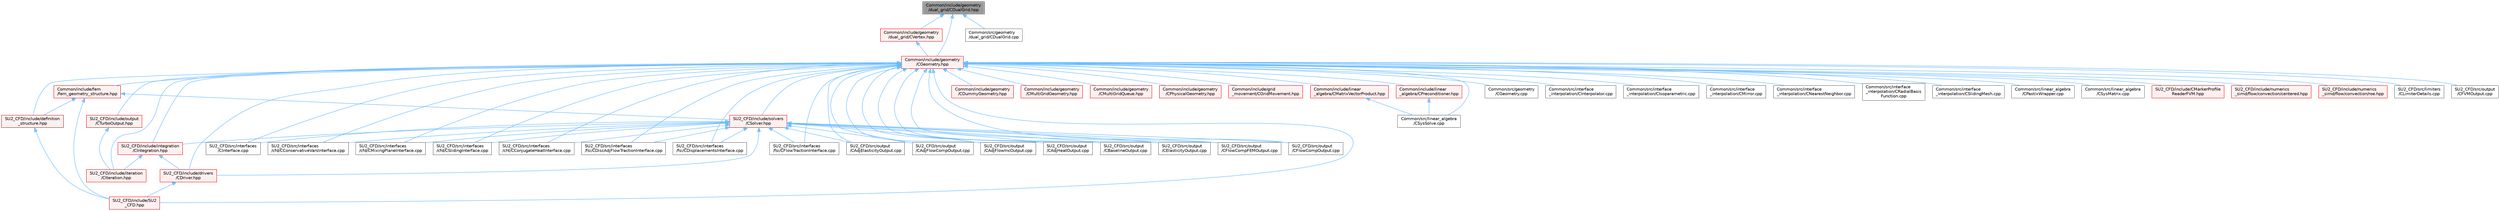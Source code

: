 digraph "Common/include/geometry/dual_grid/CDualGrid.hpp"
{
 // LATEX_PDF_SIZE
  bgcolor="transparent";
  edge [fontname=Helvetica,fontsize=10,labelfontname=Helvetica,labelfontsize=10];
  node [fontname=Helvetica,fontsize=10,shape=box,height=0.2,width=0.4];
  Node1 [id="Node000001",label="Common/include/geometry\l/dual_grid/CDualGrid.hpp",height=0.2,width=0.4,color="gray40", fillcolor="grey60", style="filled", fontcolor="black",tooltip="Headers of the main subroutines for doing the complete dual grid structure. The subroutines and funct..."];
  Node1 -> Node2 [id="edge1_Node000001_Node000002",dir="back",color="steelblue1",style="solid",tooltip=" "];
  Node2 [id="Node000002",label="Common/include/geometry\l/CGeometry.hpp",height=0.2,width=0.4,color="red", fillcolor="#FFF0F0", style="filled",URL="$CGeometry_8hpp.html",tooltip="Headers of the main subroutines for creating the geometrical structure. The subroutines and functions..."];
  Node2 -> Node3 [id="edge2_Node000002_Node000003",dir="back",color="steelblue1",style="solid",tooltip=" "];
  Node3 [id="Node000003",label="Common/include/fem\l/fem_geometry_structure.hpp",height=0.2,width=0.4,color="red", fillcolor="#FFF0F0", style="filled",URL="$fem__geometry__structure_8hpp.html",tooltip="Headers of the main subroutines for creating the geometrical structure for the FEM solver...."];
  Node3 -> Node7 [id="edge3_Node000003_Node000007",dir="back",color="steelblue1",style="solid",tooltip=" "];
  Node7 [id="Node000007",label="SU2_CFD/include/SU2\l_CFD.hpp",height=0.2,width=0.4,color="red", fillcolor="#FFF0F0", style="filled",URL="$SU2__CFD_8hpp.html",tooltip="Headers of the main subroutines of the code SU2_CFD. The subroutines and functions are in the SU2_CFD..."];
  Node3 -> Node9 [id="edge4_Node000003_Node000009",dir="back",color="steelblue1",style="solid",tooltip=" "];
  Node9 [id="Node000009",label="SU2_CFD/include/definition\l_structure.hpp",height=0.2,width=0.4,color="red", fillcolor="#FFF0F0", style="filled",URL="$definition__structure_8hpp.html",tooltip="Headers of the main subroutines used by SU2_CFD. The subroutines and functions are in the definition_..."];
  Node9 -> Node7 [id="edge5_Node000009_Node000007",dir="back",color="steelblue1",style="solid",tooltip=" "];
  Node3 -> Node14 [id="edge6_Node000003_Node000014",dir="back",color="steelblue1",style="solid",tooltip=" "];
  Node14 [id="Node000014",label="SU2_CFD/include/solvers\l/CSolver.hpp",height=0.2,width=0.4,color="red", fillcolor="#FFF0F0", style="filled",URL="$CSolver_8hpp.html",tooltip="Headers of the CSolver class which is inherited by all of the other solvers."];
  Node14 -> Node15 [id="edge7_Node000014_Node000015",dir="back",color="steelblue1",style="solid",tooltip=" "];
  Node15 [id="Node000015",label="SU2_CFD/include/drivers\l/CDriver.hpp",height=0.2,width=0.4,color="red", fillcolor="#FFF0F0", style="filled",URL="$CDriver_8hpp.html",tooltip="Headers of the main subroutines for driving single or multi-zone problems. The subroutines and functi..."];
  Node15 -> Node7 [id="edge8_Node000015_Node000007",dir="back",color="steelblue1",style="solid",tooltip=" "];
  Node14 -> Node33 [id="edge9_Node000014_Node000033",dir="back",color="steelblue1",style="solid",tooltip=" "];
  Node33 [id="Node000033",label="SU2_CFD/include/integration\l/CIntegration.hpp",height=0.2,width=0.4,color="red", fillcolor="#FFF0F0", style="filled",URL="$CIntegration_8hpp.html",tooltip="Declaration of the main routines to orchestrate space and time integration."];
  Node33 -> Node15 [id="edge10_Node000033_Node000015",dir="back",color="steelblue1",style="solid",tooltip=" "];
  Node33 -> Node45 [id="edge11_Node000033_Node000045",dir="back",color="steelblue1",style="solid",tooltip=" "];
  Node45 [id="Node000045",label="SU2_CFD/include/iteration\l/CIteration.hpp",height=0.2,width=0.4,color="red", fillcolor="#FFF0F0", style="filled",URL="$CIteration_8hpp.html",tooltip="Headers of the iteration classes used by SU2_CFD. Each CIteration class represents an available physi..."];
  Node14 -> Node135 [id="edge12_Node000014_Node000135",dir="back",color="steelblue1",style="solid",tooltip=" "];
  Node135 [id="Node000135",label="SU2_CFD/src/interfaces\l/CInterface.cpp",height=0.2,width=0.4,color="grey40", fillcolor="white", style="filled",URL="$CInterface_8cpp.html",tooltip="Main subroutines for MPI transfer of information between zones."];
  Node14 -> Node136 [id="edge13_Node000014_Node000136",dir="back",color="steelblue1",style="solid",tooltip=" "];
  Node136 [id="Node000136",label="SU2_CFD/src/interfaces\l/cfd/CConservativeVarsInterface.cpp",height=0.2,width=0.4,color="grey40", fillcolor="white", style="filled",URL="$CConservativeVarsInterface_8cpp.html",tooltip="Declaration and inlines of the class to transfer conservative variables from a generic zone into anot..."];
  Node14 -> Node137 [id="edge14_Node000014_Node000137",dir="back",color="steelblue1",style="solid",tooltip=" "];
  Node137 [id="Node000137",label="SU2_CFD/src/interfaces\l/cfd/CMixingPlaneInterface.cpp",height=0.2,width=0.4,color="grey40", fillcolor="white", style="filled",URL="$CMixingPlaneInterface_8cpp.html",tooltip="Declaration and inlines of the class to transfer average variables needed for MixingPlane computation..."];
  Node14 -> Node138 [id="edge15_Node000014_Node000138",dir="back",color="steelblue1",style="solid",tooltip=" "];
  Node138 [id="Node000138",label="SU2_CFD/src/interfaces\l/cfd/CSlidingInterface.cpp",height=0.2,width=0.4,color="grey40", fillcolor="white", style="filled",URL="$CSlidingInterface_8cpp.html",tooltip="Declaration and inlines of the class to transfer conservative variables from a generic zone into anot..."];
  Node14 -> Node139 [id="edge16_Node000014_Node000139",dir="back",color="steelblue1",style="solid",tooltip=" "];
  Node139 [id="Node000139",label="SU2_CFD/src/interfaces\l/cht/CConjugateHeatInterface.cpp",height=0.2,width=0.4,color="grey40", fillcolor="white", style="filled",URL="$CConjugateHeatInterface_8cpp.html",tooltip="Declaration and inlines of the class to transfer temperature and heatflux density for conjugate heat ..."];
  Node14 -> Node140 [id="edge17_Node000014_Node000140",dir="back",color="steelblue1",style="solid",tooltip=" "];
  Node140 [id="Node000140",label="SU2_CFD/src/interfaces\l/fsi/CDiscAdjFlowTractionInterface.cpp",height=0.2,width=0.4,color="grey40", fillcolor="white", style="filled",URL="$CDiscAdjFlowTractionInterface_8cpp.html",tooltip="Declaration and inlines of the class to transfer flow tractions from a fluid zone into a structural z..."];
  Node14 -> Node141 [id="edge18_Node000014_Node000141",dir="back",color="steelblue1",style="solid",tooltip=" "];
  Node141 [id="Node000141",label="SU2_CFD/src/interfaces\l/fsi/CDisplacementsInterface.cpp",height=0.2,width=0.4,color="grey40", fillcolor="white", style="filled",URL="$CDisplacementsInterface_8cpp.html",tooltip="Main subroutines for transferring boundary displacements."];
  Node14 -> Node142 [id="edge19_Node000014_Node000142",dir="back",color="steelblue1",style="solid",tooltip=" "];
  Node142 [id="Node000142",label="SU2_CFD/src/interfaces\l/fsi/CFlowTractionInterface.cpp",height=0.2,width=0.4,color="grey40", fillcolor="white", style="filled",URL="$CFlowTractionInterface_8cpp.html",tooltip="Declaration and inlines of the class to transfer flow tractions from a fluid zone into a structural z..."];
  Node14 -> Node143 [id="edge20_Node000014_Node000143",dir="back",color="steelblue1",style="solid",tooltip=" "];
  Node143 [id="Node000143",label="SU2_CFD/src/output\l/CAdjElasticityOutput.cpp",height=0.2,width=0.4,color="grey40", fillcolor="white", style="filled",URL="$CAdjElasticityOutput_8cpp.html",tooltip="Main subroutines for elasticity discrete adjoint output."];
  Node14 -> Node144 [id="edge21_Node000014_Node000144",dir="back",color="steelblue1",style="solid",tooltip=" "];
  Node144 [id="Node000144",label="SU2_CFD/src/output\l/CAdjFlowCompOutput.cpp",height=0.2,width=0.4,color="grey40", fillcolor="white", style="filled",URL="$CAdjFlowCompOutput_8cpp.html",tooltip="Main subroutines for flow discrete adjoint output."];
  Node14 -> Node145 [id="edge22_Node000014_Node000145",dir="back",color="steelblue1",style="solid",tooltip=" "];
  Node145 [id="Node000145",label="SU2_CFD/src/output\l/CAdjFlowIncOutput.cpp",height=0.2,width=0.4,color="grey40", fillcolor="white", style="filled",URL="$CAdjFlowIncOutput_8cpp.html",tooltip="Main subroutines for flow discrete adjoint output."];
  Node14 -> Node147 [id="edge23_Node000014_Node000147",dir="back",color="steelblue1",style="solid",tooltip=" "];
  Node147 [id="Node000147",label="SU2_CFD/src/output\l/CAdjHeatOutput.cpp",height=0.2,width=0.4,color="grey40", fillcolor="white", style="filled",URL="$CAdjHeatOutput_8cpp.html",tooltip="Main subroutines for flow discrete adjoint output."];
  Node14 -> Node148 [id="edge24_Node000014_Node000148",dir="back",color="steelblue1",style="solid",tooltip=" "];
  Node148 [id="Node000148",label="SU2_CFD/src/output\l/CBaselineOutput.cpp",height=0.2,width=0.4,color="grey40", fillcolor="white", style="filled",URL="$CBaselineOutput_8cpp.html",tooltip="Main subroutines for flow discrete adjoint output."];
  Node14 -> Node149 [id="edge25_Node000014_Node000149",dir="back",color="steelblue1",style="solid",tooltip=" "];
  Node149 [id="Node000149",label="SU2_CFD/src/output\l/CElasticityOutput.cpp",height=0.2,width=0.4,color="grey40", fillcolor="white", style="filled",URL="$CElasticityOutput_8cpp.html",tooltip="Main subroutines for FEA output."];
  Node14 -> Node150 [id="edge26_Node000014_Node000150",dir="back",color="steelblue1",style="solid",tooltip=" "];
  Node150 [id="Node000150",label="SU2_CFD/src/output\l/CFlowCompFEMOutput.cpp",height=0.2,width=0.4,color="grey40", fillcolor="white", style="filled",URL="$CFlowCompFEMOutput_8cpp.html",tooltip="Main subroutines for compressible flow output."];
  Node14 -> Node151 [id="edge27_Node000014_Node000151",dir="back",color="steelblue1",style="solid",tooltip=" "];
  Node151 [id="Node000151",label="SU2_CFD/src/output\l/CFlowCompOutput.cpp",height=0.2,width=0.4,color="grey40", fillcolor="white", style="filled",URL="$CFlowCompOutput_8cpp.html",tooltip="Main subroutines for compressible flow output."];
  Node2 -> Node160 [id="edge28_Node000002_Node000160",dir="back",color="steelblue1",style="solid",tooltip=" "];
  Node160 [id="Node000160",label="Common/include/geometry\l/CDummyGeometry.hpp",height=0.2,width=0.4,color="red", fillcolor="#FFF0F0", style="filled",URL="$CDummyGeometry_8hpp.html",tooltip="Headers of the dummy geometry class used in \"dry run\" mode."];
  Node2 -> Node162 [id="edge29_Node000002_Node000162",dir="back",color="steelblue1",style="solid",tooltip=" "];
  Node162 [id="Node000162",label="Common/include/geometry\l/CMultiGridGeometry.hpp",height=0.2,width=0.4,color="red", fillcolor="#FFF0F0", style="filled",URL="$CMultiGridGeometry_8hpp.html",tooltip="Headers of the multigrid geometry class."];
  Node2 -> Node164 [id="edge30_Node000002_Node000164",dir="back",color="steelblue1",style="solid",tooltip=" "];
  Node164 [id="Node000164",label="Common/include/geometry\l/CMultiGridQueue.hpp",height=0.2,width=0.4,color="red", fillcolor="#FFF0F0", style="filled",URL="$CMultiGridQueue_8hpp.html",tooltip="Header of the multigrid queue class for the FVM solver. The subroutines and functions are in the CMul..."];
  Node2 -> Node166 [id="edge31_Node000002_Node000166",dir="back",color="steelblue1",style="solid",tooltip=" "];
  Node166 [id="Node000166",label="Common/include/geometry\l/CPhysicalGeometry.hpp",height=0.2,width=0.4,color="red", fillcolor="#FFF0F0", style="filled",URL="$CPhysicalGeometry_8hpp.html",tooltip="Headers of the physical geometry class used to read meshes from file."];
  Node2 -> Node171 [id="edge32_Node000002_Node000171",dir="back",color="steelblue1",style="solid",tooltip=" "];
  Node171 [id="Node000171",label="Common/include/grid\l_movement/CGridMovement.hpp",height=0.2,width=0.4,color="red", fillcolor="#FFF0F0", style="filled",URL="$CGridMovement_8hpp.html",tooltip="Headers of the CGridMovement class."];
  Node2 -> Node179 [id="edge33_Node000002_Node000179",dir="back",color="steelblue1",style="solid",tooltip=" "];
  Node179 [id="Node000179",label="Common/include/linear\l_algebra/CMatrixVectorProduct.hpp",height=0.2,width=0.4,color="red", fillcolor="#FFF0F0", style="filled",URL="$CMatrixVectorProduct_8hpp.html",tooltip="Headers for the classes related to sparse matrix-vector product wrappers. The actual operations are c..."];
  Node179 -> Node180 [id="edge34_Node000179_Node000180",dir="back",color="steelblue1",style="solid",tooltip=" "];
  Node180 [id="Node000180",label="Common/src/linear_algebra\l/CSysSolve.cpp",height=0.2,width=0.4,color="grey40", fillcolor="white", style="filled",URL="$CSysSolve_8cpp.html",tooltip="Main classes required for solving linear systems of equations."];
  Node2 -> Node181 [id="edge35_Node000002_Node000181",dir="back",color="steelblue1",style="solid",tooltip=" "];
  Node181 [id="Node000181",label="Common/include/linear\l_algebra/CPreconditioner.hpp",height=0.2,width=0.4,color="red", fillcolor="#FFF0F0", style="filled",URL="$CPreconditioner_8hpp.html",tooltip="Classes related to linear preconditioner wrappers. The actual operations are currently implemented mo..."];
  Node181 -> Node180 [id="edge36_Node000181_Node000180",dir="back",color="steelblue1",style="solid",tooltip=" "];
  Node2 -> Node182 [id="edge37_Node000002_Node000182",dir="back",color="steelblue1",style="solid",tooltip=" "];
  Node182 [id="Node000182",label="Common/src/geometry\l/CGeometry.cpp",height=0.2,width=0.4,color="grey40", fillcolor="white", style="filled",URL="$CGeometry_8cpp.html",tooltip="Implementation of the base geometry class."];
  Node2 -> Node183 [id="edge38_Node000002_Node000183",dir="back",color="steelblue1",style="solid",tooltip=" "];
  Node183 [id="Node000183",label="Common/src/interface\l_interpolation/CInterpolator.cpp",height=0.2,width=0.4,color="grey40", fillcolor="white", style="filled",URL="$CInterpolator_8cpp.html",tooltip="Definition of the base class for interface interpolation."];
  Node2 -> Node184 [id="edge39_Node000002_Node000184",dir="back",color="steelblue1",style="solid",tooltip=" "];
  Node184 [id="Node000184",label="Common/src/interface\l_interpolation/CIsoparametric.cpp",height=0.2,width=0.4,color="grey40", fillcolor="white", style="filled",URL="$CIsoparametric_8cpp.html",tooltip="Implementation isoparametric interpolation (using FE shape functions)."];
  Node2 -> Node185 [id="edge40_Node000002_Node000185",dir="back",color="steelblue1",style="solid",tooltip=" "];
  Node185 [id="Node000185",label="Common/src/interface\l_interpolation/CMirror.cpp",height=0.2,width=0.4,color="grey40", fillcolor="white", style="filled",URL="$CMirror_8cpp.html",tooltip="Implementation of mirror interpolation (conservative approach in FSI problems)."];
  Node2 -> Node186 [id="edge41_Node000002_Node000186",dir="back",color="steelblue1",style="solid",tooltip=" "];
  Node186 [id="Node000186",label="Common/src/interface\l_interpolation/CNearestNeighbor.cpp",height=0.2,width=0.4,color="grey40", fillcolor="white", style="filled",URL="$CNearestNeighbor_8cpp.html",tooltip="Implementation of nearest neighbor interpolation."];
  Node2 -> Node187 [id="edge42_Node000002_Node000187",dir="back",color="steelblue1",style="solid",tooltip=" "];
  Node187 [id="Node000187",label="Common/src/interface\l_interpolation/CRadialBasis\lFunction.cpp",height=0.2,width=0.4,color="grey40", fillcolor="white", style="filled",URL="$CRadialBasisFunction_8cpp.html",tooltip="Implementation of RBF interpolation."];
  Node2 -> Node188 [id="edge43_Node000002_Node000188",dir="back",color="steelblue1",style="solid",tooltip=" "];
  Node188 [id="Node000188",label="Common/src/interface\l_interpolation/CSlidingMesh.cpp",height=0.2,width=0.4,color="grey40", fillcolor="white", style="filled",URL="$CSlidingMesh_8cpp.html",tooltip="Implementation of sliding mesh interpolation."];
  Node2 -> Node189 [id="edge44_Node000002_Node000189",dir="back",color="steelblue1",style="solid",tooltip=" "];
  Node189 [id="Node000189",label="Common/src/linear_algebra\l/CPastixWrapper.cpp",height=0.2,width=0.4,color="grey40", fillcolor="white", style="filled",URL="$CPastixWrapper_8cpp.html",tooltip="An interface to the INRIA solver PaStiX (http://pastix.gforge.inria.fr/files/README-txt...."];
  Node2 -> Node190 [id="edge45_Node000002_Node000190",dir="back",color="steelblue1",style="solid",tooltip=" "];
  Node190 [id="Node000190",label="Common/src/linear_algebra\l/CSysMatrix.cpp",height=0.2,width=0.4,color="grey40", fillcolor="white", style="filled",URL="$CSysMatrix_8cpp.html",tooltip="Implementation of the sparse matrix class."];
  Node2 -> Node180 [id="edge46_Node000002_Node000180",dir="back",color="steelblue1",style="solid",tooltip=" "];
  Node2 -> Node191 [id="edge47_Node000002_Node000191",dir="back",color="steelblue1",style="solid",tooltip=" "];
  Node191 [id="Node000191",label="SU2_CFD/include/CMarkerProfile\lReaderFVM.hpp",height=0.2,width=0.4,color="red", fillcolor="#FFF0F0", style="filled",URL="$CMarkerProfileReaderFVM_8hpp.html",tooltip="Header file for the class CMarkerProfileReaderFVM. The implementations are in the CMarkerProfileReade..."];
  Node2 -> Node7 [id="edge48_Node000002_Node000007",dir="back",color="steelblue1",style="solid",tooltip=" "];
  Node2 -> Node9 [id="edge49_Node000002_Node000009",dir="back",color="steelblue1",style="solid",tooltip=" "];
  Node2 -> Node15 [id="edge50_Node000002_Node000015",dir="back",color="steelblue1",style="solid",tooltip=" "];
  Node2 -> Node33 [id="edge51_Node000002_Node000033",dir="back",color="steelblue1",style="solid",tooltip=" "];
  Node2 -> Node45 [id="edge52_Node000002_Node000045",dir="back",color="steelblue1",style="solid",tooltip=" "];
  Node2 -> Node193 [id="edge53_Node000002_Node000193",dir="back",color="steelblue1",style="solid",tooltip=" "];
  Node193 [id="Node000193",label="SU2_CFD/include/numerics\l_simd/flow/convection/centered.hpp",height=0.2,width=0.4,color="red", fillcolor="#FFF0F0", style="filled",URL="$simd_2flow_2convection_2centered_8hpp.html",tooltip="Centered convective schemes."];
  Node2 -> Node195 [id="edge54_Node000002_Node000195",dir="back",color="steelblue1",style="solid",tooltip=" "];
  Node195 [id="Node000195",label="SU2_CFD/include/numerics\l_simd/flow/convection/roe.hpp",height=0.2,width=0.4,color="red", fillcolor="#FFF0F0", style="filled",URL="$simd_2flow_2convection_2roe_8hpp.html",tooltip="Roe-family of convective schemes."];
  Node2 -> Node196 [id="edge55_Node000002_Node000196",dir="back",color="steelblue1",style="solid",tooltip=" "];
  Node196 [id="Node000196",label="SU2_CFD/include/output\l/CTurboOutput.hpp",height=0.2,width=0.4,color="red", fillcolor="#FFF0F0", style="filled",URL="$CTurboOutput_8hpp.html",tooltip="Headers of the Turbomachinery Performance class."];
  Node196 -> Node45 [id="edge56_Node000196_Node000045",dir="back",color="steelblue1",style="solid",tooltip=" "];
  Node2 -> Node14 [id="edge57_Node000002_Node000014",dir="back",color="steelblue1",style="solid",tooltip=" "];
  Node2 -> Node135 [id="edge58_Node000002_Node000135",dir="back",color="steelblue1",style="solid",tooltip=" "];
  Node2 -> Node136 [id="edge59_Node000002_Node000136",dir="back",color="steelblue1",style="solid",tooltip=" "];
  Node2 -> Node137 [id="edge60_Node000002_Node000137",dir="back",color="steelblue1",style="solid",tooltip=" "];
  Node2 -> Node138 [id="edge61_Node000002_Node000138",dir="back",color="steelblue1",style="solid",tooltip=" "];
  Node2 -> Node139 [id="edge62_Node000002_Node000139",dir="back",color="steelblue1",style="solid",tooltip=" "];
  Node2 -> Node140 [id="edge63_Node000002_Node000140",dir="back",color="steelblue1",style="solid",tooltip=" "];
  Node2 -> Node141 [id="edge64_Node000002_Node000141",dir="back",color="steelblue1",style="solid",tooltip=" "];
  Node2 -> Node142 [id="edge65_Node000002_Node000142",dir="back",color="steelblue1",style="solid",tooltip=" "];
  Node2 -> Node219 [id="edge66_Node000002_Node000219",dir="back",color="steelblue1",style="solid",tooltip=" "];
  Node219 [id="Node000219",label="SU2_CFD/src/limiters\l/CLimiterDetails.cpp",height=0.2,width=0.4,color="grey40", fillcolor="white", style="filled",URL="$CLimiterDetails_8cpp.html",tooltip="A class template that allows defining limiters via specialization of particular details."];
  Node2 -> Node143 [id="edge67_Node000002_Node000143",dir="back",color="steelblue1",style="solid",tooltip=" "];
  Node2 -> Node144 [id="edge68_Node000002_Node000144",dir="back",color="steelblue1",style="solid",tooltip=" "];
  Node2 -> Node145 [id="edge69_Node000002_Node000145",dir="back",color="steelblue1",style="solid",tooltip=" "];
  Node2 -> Node147 [id="edge70_Node000002_Node000147",dir="back",color="steelblue1",style="solid",tooltip=" "];
  Node2 -> Node148 [id="edge71_Node000002_Node000148",dir="back",color="steelblue1",style="solid",tooltip=" "];
  Node2 -> Node149 [id="edge72_Node000002_Node000149",dir="back",color="steelblue1",style="solid",tooltip=" "];
  Node2 -> Node213 [id="edge73_Node000002_Node000213",dir="back",color="steelblue1",style="solid",tooltip=" "];
  Node213 [id="Node000213",label="SU2_CFD/src/output\l/CFVMOutput.cpp",height=0.2,width=0.4,color="grey40", fillcolor="white", style="filled",URL="$CFVMOutput_8cpp.html",tooltip="Main subroutines for Finite Volume Method output."];
  Node2 -> Node150 [id="edge74_Node000002_Node000150",dir="back",color="steelblue1",style="solid",tooltip=" "];
  Node2 -> Node151 [id="edge75_Node000002_Node000151",dir="back",color="steelblue1",style="solid",tooltip=" "];
  Node1 -> Node222 [id="edge76_Node000001_Node000222",dir="back",color="steelblue1",style="solid",tooltip=" "];
  Node222 [id="Node000222",label="Common/include/geometry\l/dual_grid/CVertex.hpp",height=0.2,width=0.4,color="red", fillcolor="#FFF0F0", style="filled",URL="$CVertex_8hpp.html",tooltip="Headers of the main subroutines for doing the complete dual grid structure. The subroutines and funct..."];
  Node222 -> Node2 [id="edge77_Node000222_Node000002",dir="back",color="steelblue1",style="solid",tooltip=" "];
  Node1 -> Node227 [id="edge78_Node000001_Node000227",dir="back",color="steelblue1",style="solid",tooltip=" "];
  Node227 [id="Node000227",label="Common/src/geometry\l/dual_grid/CDualGrid.cpp",height=0.2,width=0.4,color="grey40", fillcolor="white", style="filled",URL="$CDualGrid_8cpp.html",tooltip="Main classes for defining the dual grid."];
}

